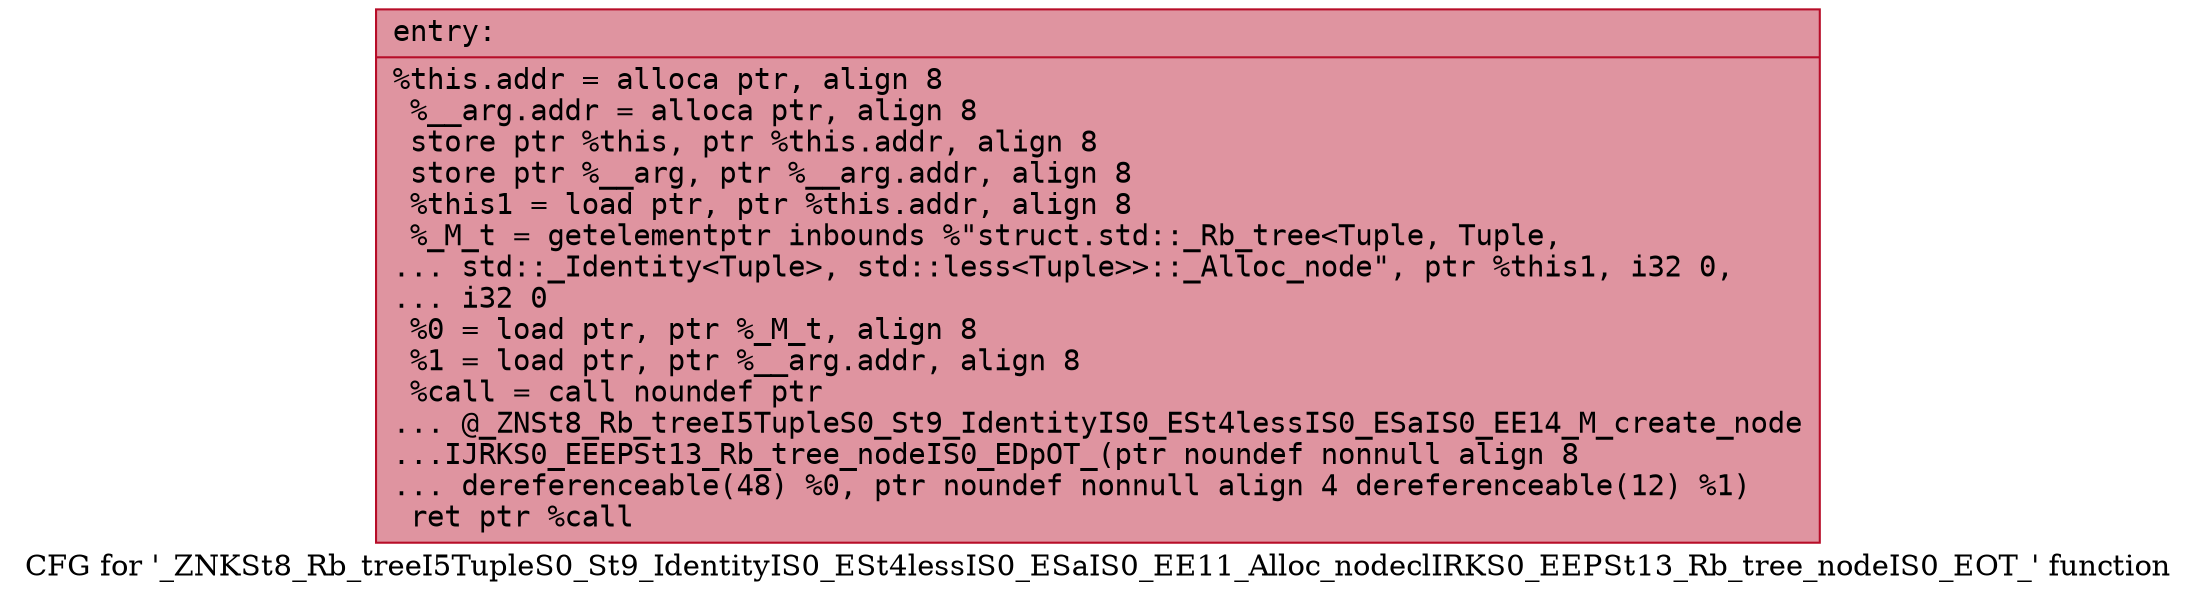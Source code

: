 digraph "CFG for '_ZNKSt8_Rb_treeI5TupleS0_St9_IdentityIS0_ESt4lessIS0_ESaIS0_EE11_Alloc_nodeclIRKS0_EEPSt13_Rb_tree_nodeIS0_EOT_' function" {
	label="CFG for '_ZNKSt8_Rb_treeI5TupleS0_St9_IdentityIS0_ESt4lessIS0_ESaIS0_EE11_Alloc_nodeclIRKS0_EEPSt13_Rb_tree_nodeIS0_EOT_' function";

	Node0x55dab47df630 [shape=record,color="#b70d28ff", style=filled, fillcolor="#b70d2870" fontname="Courier",label="{entry:\l|  %this.addr = alloca ptr, align 8\l  %__arg.addr = alloca ptr, align 8\l  store ptr %this, ptr %this.addr, align 8\l  store ptr %__arg, ptr %__arg.addr, align 8\l  %this1 = load ptr, ptr %this.addr, align 8\l  %_M_t = getelementptr inbounds %\"struct.std::_Rb_tree\<Tuple, Tuple,\l... std::_Identity\<Tuple\>, std::less\<Tuple\>\>::_Alloc_node\", ptr %this1, i32 0,\l... i32 0\l  %0 = load ptr, ptr %_M_t, align 8\l  %1 = load ptr, ptr %__arg.addr, align 8\l  %call = call noundef ptr\l... @_ZNSt8_Rb_treeI5TupleS0_St9_IdentityIS0_ESt4lessIS0_ESaIS0_EE14_M_create_node\l...IJRKS0_EEEPSt13_Rb_tree_nodeIS0_EDpOT_(ptr noundef nonnull align 8\l... dereferenceable(48) %0, ptr noundef nonnull align 4 dereferenceable(12) %1)\l  ret ptr %call\l}"];
}
